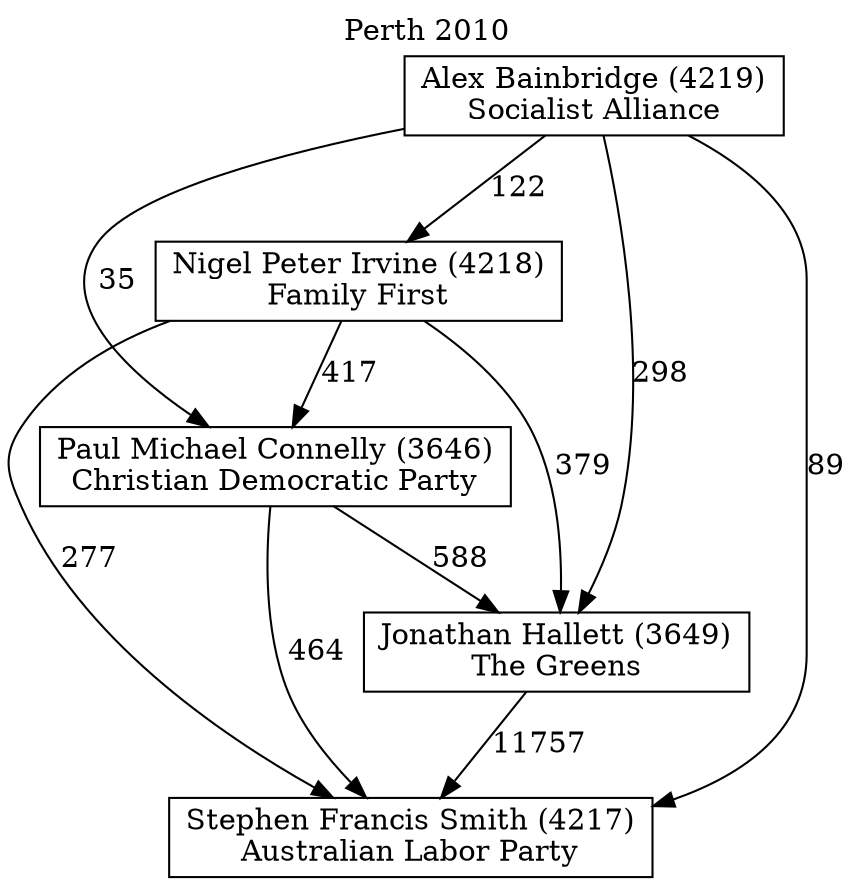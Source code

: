 // House preference flow
digraph "Stephen Francis Smith (4217)_Perth_2010" {
	graph [label="Perth 2010" labelloc=t mclimit=10]
	node [shape=box]
	"Stephen Francis Smith (4217)" [label="Stephen Francis Smith (4217)
Australian Labor Party"]
	"Jonathan Hallett (3649)" [label="Jonathan Hallett (3649)
The Greens"]
	"Paul Michael Connelly (3646)" [label="Paul Michael Connelly (3646)
Christian Democratic Party"]
	"Nigel Peter Irvine (4218)" [label="Nigel Peter Irvine (4218)
Family First"]
	"Alex Bainbridge (4219)" [label="Alex Bainbridge (4219)
Socialist Alliance"]
	"Jonathan Hallett (3649)" -> "Stephen Francis Smith (4217)" [label=11757]
	"Paul Michael Connelly (3646)" -> "Jonathan Hallett (3649)" [label=588]
	"Nigel Peter Irvine (4218)" -> "Paul Michael Connelly (3646)" [label=417]
	"Alex Bainbridge (4219)" -> "Nigel Peter Irvine (4218)" [label=122]
	"Paul Michael Connelly (3646)" -> "Stephen Francis Smith (4217)" [label=464]
	"Nigel Peter Irvine (4218)" -> "Stephen Francis Smith (4217)" [label=277]
	"Alex Bainbridge (4219)" -> "Stephen Francis Smith (4217)" [label=89]
	"Alex Bainbridge (4219)" -> "Paul Michael Connelly (3646)" [label=35]
	"Nigel Peter Irvine (4218)" -> "Jonathan Hallett (3649)" [label=379]
	"Alex Bainbridge (4219)" -> "Jonathan Hallett (3649)" [label=298]
}

